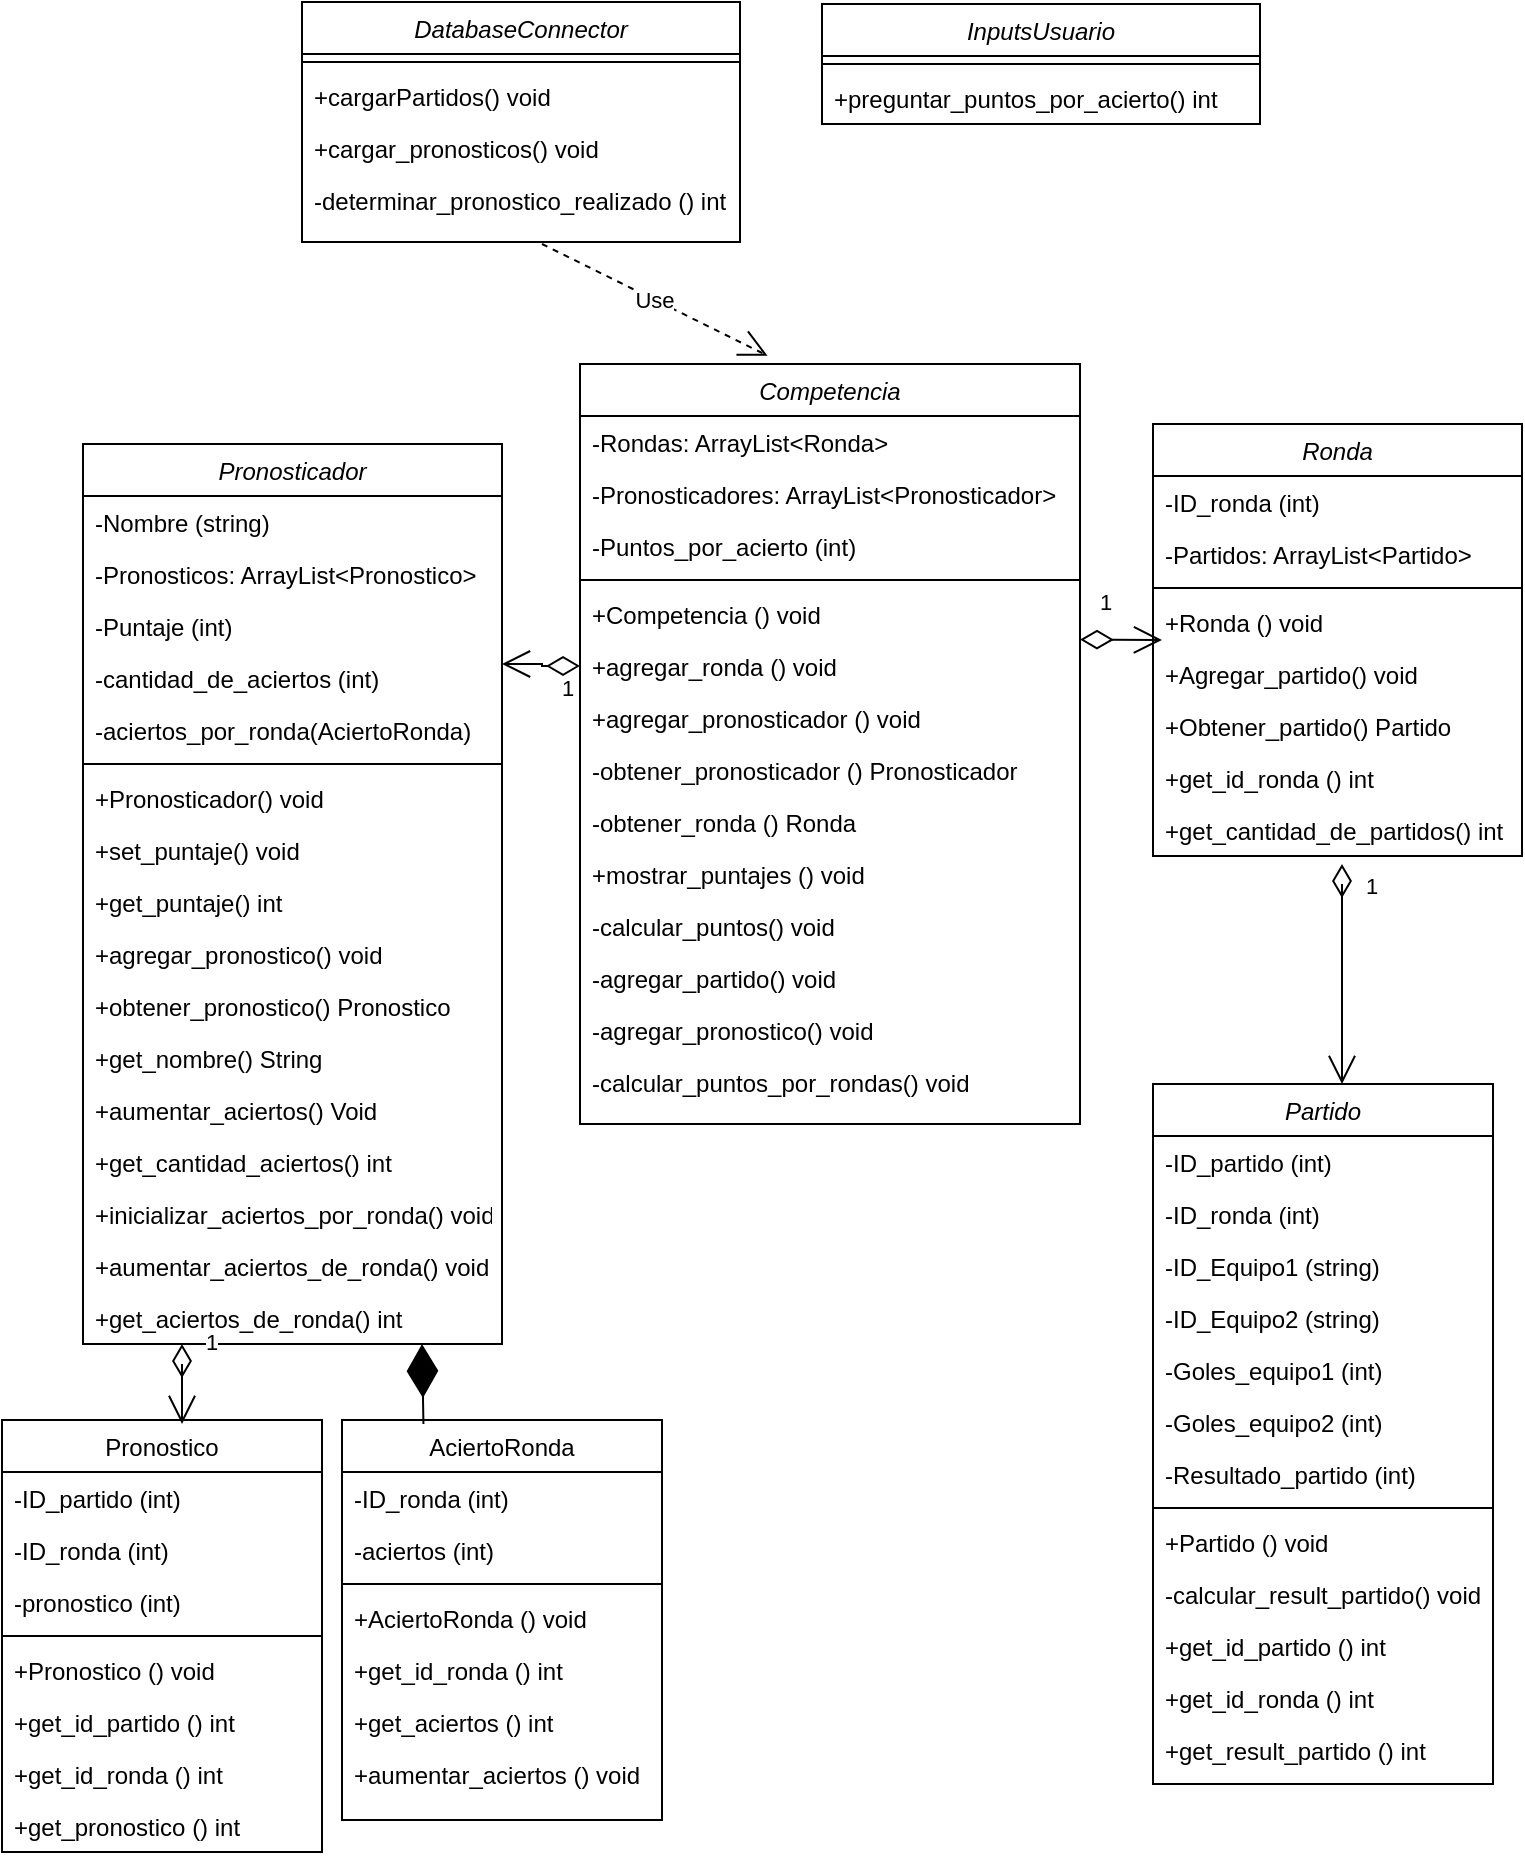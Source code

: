 <mxfile version="20.5.3" type="embed"><diagram id="C5RBs43oDa-KdzZeNtuy" name="Page-1"><mxGraphModel dx="438" dy="300" grid="1" gridSize="10" guides="1" tooltips="1" connect="1" arrows="1" fold="1" page="1" pageScale="1" pageWidth="827" pageHeight="1169" math="0" shadow="0"><root><mxCell id="WIyWlLk6GJQsqaUBKTNV-0"/><mxCell id="WIyWlLk6GJQsqaUBKTNV-1" parent="WIyWlLk6GJQsqaUBKTNV-0"/><mxCell id="zkfFHV4jXpPFQw0GAbJ--0" value="Pronosticador" style="swimlane;fontStyle=2;align=center;verticalAlign=top;childLayout=stackLayout;horizontal=1;startSize=26;horizontalStack=0;resizeParent=1;resizeLast=0;collapsible=1;marginBottom=0;rounded=0;shadow=0;strokeWidth=1;" parent="WIyWlLk6GJQsqaUBKTNV-1" vertex="1"><mxGeometry x="50.5" y="260" width="209.5" height="450" as="geometry"><mxRectangle x="230" y="140" width="160" height="26" as="alternateBounds"/></mxGeometry></mxCell><mxCell id="zkfFHV4jXpPFQw0GAbJ--1" value="-Nombre (string)" style="text;align=left;verticalAlign=top;spacingLeft=4;spacingRight=4;overflow=hidden;rotatable=0;points=[[0,0.5],[1,0.5]];portConstraint=eastwest;" parent="zkfFHV4jXpPFQw0GAbJ--0" vertex="1"><mxGeometry y="26" width="209.5" height="26" as="geometry"/></mxCell><mxCell id="zkfFHV4jXpPFQw0GAbJ--2" value="-Pronosticos: ArrayList&lt;Pronostico&gt;" style="text;align=left;verticalAlign=top;spacingLeft=4;spacingRight=4;overflow=hidden;rotatable=0;points=[[0,0.5],[1,0.5]];portConstraint=eastwest;rounded=0;shadow=0;html=0;" parent="zkfFHV4jXpPFQw0GAbJ--0" vertex="1"><mxGeometry y="52" width="209.5" height="26" as="geometry"/></mxCell><mxCell id="zkfFHV4jXpPFQw0GAbJ--3" value="-Puntaje (int)" style="text;align=left;verticalAlign=top;spacingLeft=4;spacingRight=4;overflow=hidden;rotatable=0;points=[[0,0.5],[1,0.5]];portConstraint=eastwest;rounded=0;shadow=0;html=0;" parent="zkfFHV4jXpPFQw0GAbJ--0" vertex="1"><mxGeometry y="78" width="209.5" height="26" as="geometry"/></mxCell><mxCell id="DqA6YUUayI3n1TD9eymB-11" value="-cantidad_de_aciertos (int)" style="text;align=left;verticalAlign=top;spacingLeft=4;spacingRight=4;overflow=hidden;rotatable=0;points=[[0,0.5],[1,0.5]];portConstraint=eastwest;" parent="zkfFHV4jXpPFQw0GAbJ--0" vertex="1"><mxGeometry y="104" width="209.5" height="26" as="geometry"/></mxCell><mxCell id="xFA1fQ65oce24mrFbZnE-10" value="-aciertos_por_ronda(AciertoRonda)" style="text;align=left;verticalAlign=top;spacingLeft=4;spacingRight=4;overflow=hidden;rotatable=0;points=[[0,0.5],[1,0.5]];portConstraint=eastwest;" parent="zkfFHV4jXpPFQw0GAbJ--0" vertex="1"><mxGeometry y="130" width="209.5" height="26" as="geometry"/></mxCell><mxCell id="zkfFHV4jXpPFQw0GAbJ--4" value="" style="line;html=1;strokeWidth=1;align=left;verticalAlign=middle;spacingTop=-1;spacingLeft=3;spacingRight=3;rotatable=0;labelPosition=right;points=[];portConstraint=eastwest;" parent="zkfFHV4jXpPFQw0GAbJ--0" vertex="1"><mxGeometry y="156" width="209.5" height="8" as="geometry"/></mxCell><mxCell id="6R7G5v0geCEUhkNt8KJi-0" value="+Pronosticador() void" style="text;align=left;verticalAlign=top;spacingLeft=4;spacingRight=4;overflow=hidden;rotatable=0;points=[[0,0.5],[1,0.5]];portConstraint=eastwest;rounded=0;shadow=0;html=0;" parent="zkfFHV4jXpPFQw0GAbJ--0" vertex="1"><mxGeometry y="164" width="209.5" height="26" as="geometry"/></mxCell><mxCell id="6R7G5v0geCEUhkNt8KJi-1" value="+set_puntaje() void" style="text;align=left;verticalAlign=top;spacingLeft=4;spacingRight=4;overflow=hidden;rotatable=0;points=[[0,0.5],[1,0.5]];portConstraint=eastwest;rounded=0;shadow=0;html=0;" parent="zkfFHV4jXpPFQw0GAbJ--0" vertex="1"><mxGeometry y="190" width="209.5" height="26" as="geometry"/></mxCell><mxCell id="6R7G5v0geCEUhkNt8KJi-2" value="+get_puntaje() int" style="text;align=left;verticalAlign=top;spacingLeft=4;spacingRight=4;overflow=hidden;rotatable=0;points=[[0,0.5],[1,0.5]];portConstraint=eastwest;rounded=0;shadow=0;html=0;" parent="zkfFHV4jXpPFQw0GAbJ--0" vertex="1"><mxGeometry y="216" width="209.5" height="26" as="geometry"/></mxCell><mxCell id="6R7G5v0geCEUhkNt8KJi-11" value="+agregar_pronostico() void" style="text;align=left;verticalAlign=top;spacingLeft=4;spacingRight=4;overflow=hidden;rotatable=0;points=[[0,0.5],[1,0.5]];portConstraint=eastwest;rounded=0;shadow=0;html=0;" parent="zkfFHV4jXpPFQw0GAbJ--0" vertex="1"><mxGeometry y="242" width="209.5" height="26" as="geometry"/></mxCell><mxCell id="6R7G5v0geCEUhkNt8KJi-54" value="+obtener_pronostico() Pronostico" style="text;align=left;verticalAlign=top;spacingLeft=4;spacingRight=4;overflow=hidden;rotatable=0;points=[[0,0.5],[1,0.5]];portConstraint=eastwest;rounded=0;shadow=0;html=0;" parent="zkfFHV4jXpPFQw0GAbJ--0" vertex="1"><mxGeometry y="268" width="209.5" height="26" as="geometry"/></mxCell><mxCell id="vWc4QgYB8OH_UsFIo5gL-0" value="+get_nombre() String" style="text;align=left;verticalAlign=top;spacingLeft=4;spacingRight=4;overflow=hidden;rotatable=0;points=[[0,0.5],[1,0.5]];portConstraint=eastwest;rounded=0;shadow=0;html=0;" parent="zkfFHV4jXpPFQw0GAbJ--0" vertex="1"><mxGeometry y="294" width="209.5" height="26" as="geometry"/></mxCell><mxCell id="DqA6YUUayI3n1TD9eymB-10" value="+aumentar_aciertos() Void" style="text;align=left;verticalAlign=top;spacingLeft=4;spacingRight=4;overflow=hidden;rotatable=0;points=[[0,0.5],[1,0.5]];portConstraint=eastwest;rounded=0;shadow=0;html=0;" parent="zkfFHV4jXpPFQw0GAbJ--0" vertex="1"><mxGeometry y="320" width="209.5" height="26" as="geometry"/></mxCell><mxCell id="DqA6YUUayI3n1TD9eymB-12" value="+get_cantidad_aciertos() int" style="text;align=left;verticalAlign=top;spacingLeft=4;spacingRight=4;overflow=hidden;rotatable=0;points=[[0,0.5],[1,0.5]];portConstraint=eastwest;rounded=0;shadow=0;html=0;" parent="zkfFHV4jXpPFQw0GAbJ--0" vertex="1"><mxGeometry y="346" width="209.5" height="26" as="geometry"/></mxCell><mxCell id="xFA1fQ65oce24mrFbZnE-11" value="+inicializar_aciertos_por_ronda() void" style="text;align=left;verticalAlign=top;spacingLeft=4;spacingRight=4;overflow=hidden;rotatable=0;points=[[0,0.5],[1,0.5]];portConstraint=eastwest;rounded=0;shadow=0;html=0;" parent="zkfFHV4jXpPFQw0GAbJ--0" vertex="1"><mxGeometry y="372" width="209.5" height="26" as="geometry"/></mxCell><mxCell id="xFA1fQ65oce24mrFbZnE-9" value="+aumentar_aciertos_de_ronda() void" style="text;align=left;verticalAlign=top;spacingLeft=4;spacingRight=4;overflow=hidden;rotatable=0;points=[[0,0.5],[1,0.5]];portConstraint=eastwest;rounded=0;shadow=0;html=0;" parent="zkfFHV4jXpPFQw0GAbJ--0" vertex="1"><mxGeometry y="398" width="209.5" height="26" as="geometry"/></mxCell><mxCell id="xFA1fQ65oce24mrFbZnE-12" value="+get_aciertos_de_ronda() int" style="text;align=left;verticalAlign=top;spacingLeft=4;spacingRight=4;overflow=hidden;rotatable=0;points=[[0,0.5],[1,0.5]];portConstraint=eastwest;rounded=0;shadow=0;html=0;" parent="zkfFHV4jXpPFQw0GAbJ--0" vertex="1"><mxGeometry y="424" width="209.5" height="26" as="geometry"/></mxCell><mxCell id="zkfFHV4jXpPFQw0GAbJ--17" value="Pronostico" style="swimlane;fontStyle=0;align=center;verticalAlign=top;childLayout=stackLayout;horizontal=1;startSize=26;horizontalStack=0;resizeParent=1;resizeLast=0;collapsible=1;marginBottom=0;rounded=0;shadow=0;strokeWidth=1;" parent="WIyWlLk6GJQsqaUBKTNV-1" vertex="1"><mxGeometry x="10" y="748" width="160" height="216" as="geometry"><mxRectangle x="550" y="140" width="160" height="26" as="alternateBounds"/></mxGeometry></mxCell><mxCell id="zkfFHV4jXpPFQw0GAbJ--18" value="-ID_partido (int)" style="text;align=left;verticalAlign=top;spacingLeft=4;spacingRight=4;overflow=hidden;rotatable=0;points=[[0,0.5],[1,0.5]];portConstraint=eastwest;" parent="zkfFHV4jXpPFQw0GAbJ--17" vertex="1"><mxGeometry y="26" width="160" height="26" as="geometry"/></mxCell><mxCell id="zkfFHV4jXpPFQw0GAbJ--19" value="-ID_ronda (int)" style="text;align=left;verticalAlign=top;spacingLeft=4;spacingRight=4;overflow=hidden;rotatable=0;points=[[0,0.5],[1,0.5]];portConstraint=eastwest;rounded=0;shadow=0;html=0;" parent="zkfFHV4jXpPFQw0GAbJ--17" vertex="1"><mxGeometry y="52" width="160" height="26" as="geometry"/></mxCell><mxCell id="zkfFHV4jXpPFQw0GAbJ--20" value="-pronostico (int)" style="text;align=left;verticalAlign=top;spacingLeft=4;spacingRight=4;overflow=hidden;rotatable=0;points=[[0,0.5],[1,0.5]];portConstraint=eastwest;rounded=0;shadow=0;html=0;" parent="zkfFHV4jXpPFQw0GAbJ--17" vertex="1"><mxGeometry y="78" width="160" height="26" as="geometry"/></mxCell><mxCell id="zkfFHV4jXpPFQw0GAbJ--23" value="" style="line;html=1;strokeWidth=1;align=left;verticalAlign=middle;spacingTop=-1;spacingLeft=3;spacingRight=3;rotatable=0;labelPosition=right;points=[];portConstraint=eastwest;" parent="zkfFHV4jXpPFQw0GAbJ--17" vertex="1"><mxGeometry y="104" width="160" height="8" as="geometry"/></mxCell><mxCell id="zkfFHV4jXpPFQw0GAbJ--24" value="+Pronostico () void" style="text;align=left;verticalAlign=top;spacingLeft=4;spacingRight=4;overflow=hidden;rotatable=0;points=[[0,0.5],[1,0.5]];portConstraint=eastwest;" parent="zkfFHV4jXpPFQw0GAbJ--17" vertex="1"><mxGeometry y="112" width="160" height="26" as="geometry"/></mxCell><mxCell id="zkfFHV4jXpPFQw0GAbJ--25" value="+get_id_partido () int" style="text;align=left;verticalAlign=top;spacingLeft=4;spacingRight=4;overflow=hidden;rotatable=0;points=[[0,0.5],[1,0.5]];portConstraint=eastwest;" parent="zkfFHV4jXpPFQw0GAbJ--17" vertex="1"><mxGeometry y="138" width="160" height="26" as="geometry"/></mxCell><mxCell id="6R7G5v0geCEUhkNt8KJi-12" value="+get_id_ronda () int" style="text;align=left;verticalAlign=top;spacingLeft=4;spacingRight=4;overflow=hidden;rotatable=0;points=[[0,0.5],[1,0.5]];portConstraint=eastwest;" parent="zkfFHV4jXpPFQw0GAbJ--17" vertex="1"><mxGeometry y="164" width="160" height="26" as="geometry"/></mxCell><mxCell id="6R7G5v0geCEUhkNt8KJi-13" value="+get_pronostico () int" style="text;align=left;verticalAlign=top;spacingLeft=4;spacingRight=4;overflow=hidden;rotatable=0;points=[[0,0.5],[1,0.5]];portConstraint=eastwest;" parent="zkfFHV4jXpPFQw0GAbJ--17" vertex="1"><mxGeometry y="190" width="160" height="26" as="geometry"/></mxCell><mxCell id="6R7G5v0geCEUhkNt8KJi-14" value="Partido" style="swimlane;fontStyle=2;align=center;verticalAlign=top;childLayout=stackLayout;horizontal=1;startSize=26;horizontalStack=0;resizeParent=1;resizeLast=0;collapsible=1;marginBottom=0;rounded=0;shadow=0;strokeWidth=1;" parent="WIyWlLk6GJQsqaUBKTNV-1" vertex="1"><mxGeometry x="585.5" y="580" width="170" height="350" as="geometry"><mxRectangle x="230" y="140" width="160" height="26" as="alternateBounds"/></mxGeometry></mxCell><mxCell id="6R7G5v0geCEUhkNt8KJi-15" value="-ID_partido (int)" style="text;align=left;verticalAlign=top;spacingLeft=4;spacingRight=4;overflow=hidden;rotatable=0;points=[[0,0.5],[1,0.5]];portConstraint=eastwest;" parent="6R7G5v0geCEUhkNt8KJi-14" vertex="1"><mxGeometry y="26" width="170" height="26" as="geometry"/></mxCell><mxCell id="6R7G5v0geCEUhkNt8KJi-16" value="-ID_ronda (int)" style="text;align=left;verticalAlign=top;spacingLeft=4;spacingRight=4;overflow=hidden;rotatable=0;points=[[0,0.5],[1,0.5]];portConstraint=eastwest;rounded=0;shadow=0;html=0;" parent="6R7G5v0geCEUhkNt8KJi-14" vertex="1"><mxGeometry y="52" width="170" height="26" as="geometry"/></mxCell><mxCell id="6R7G5v0geCEUhkNt8KJi-17" value="-ID_Equipo1 (string)" style="text;align=left;verticalAlign=top;spacingLeft=4;spacingRight=4;overflow=hidden;rotatable=0;points=[[0,0.5],[1,0.5]];portConstraint=eastwest;rounded=0;shadow=0;html=0;" parent="6R7G5v0geCEUhkNt8KJi-14" vertex="1"><mxGeometry y="78" width="170" height="26" as="geometry"/></mxCell><mxCell id="6R7G5v0geCEUhkNt8KJi-23" value="-ID_Equipo2 (string)" style="text;align=left;verticalAlign=top;spacingLeft=4;spacingRight=4;overflow=hidden;rotatable=0;points=[[0,0.5],[1,0.5]];portConstraint=eastwest;rounded=0;shadow=0;html=0;" parent="6R7G5v0geCEUhkNt8KJi-14" vertex="1"><mxGeometry y="104" width="170" height="26" as="geometry"/></mxCell><mxCell id="6R7G5v0geCEUhkNt8KJi-24" value="-Goles_equipo1 (int)" style="text;align=left;verticalAlign=top;spacingLeft=4;spacingRight=4;overflow=hidden;rotatable=0;points=[[0,0.5],[1,0.5]];portConstraint=eastwest;rounded=0;shadow=0;html=0;" parent="6R7G5v0geCEUhkNt8KJi-14" vertex="1"><mxGeometry y="130" width="170" height="26" as="geometry"/></mxCell><mxCell id="6R7G5v0geCEUhkNt8KJi-25" value="-Goles_equipo2 (int)" style="text;align=left;verticalAlign=top;spacingLeft=4;spacingRight=4;overflow=hidden;rotatable=0;points=[[0,0.5],[1,0.5]];portConstraint=eastwest;rounded=0;shadow=0;html=0;" parent="6R7G5v0geCEUhkNt8KJi-14" vertex="1"><mxGeometry y="156" width="170" height="26" as="geometry"/></mxCell><mxCell id="6R7G5v0geCEUhkNt8KJi-26" value="-Resultado_partido (int)" style="text;align=left;verticalAlign=top;spacingLeft=4;spacingRight=4;overflow=hidden;rotatable=0;points=[[0,0.5],[1,0.5]];portConstraint=eastwest;rounded=0;shadow=0;html=0;" parent="6R7G5v0geCEUhkNt8KJi-14" vertex="1"><mxGeometry y="182" width="170" height="26" as="geometry"/></mxCell><mxCell id="6R7G5v0geCEUhkNt8KJi-18" value="" style="line;html=1;strokeWidth=1;align=left;verticalAlign=middle;spacingTop=-1;spacingLeft=3;spacingRight=3;rotatable=0;labelPosition=right;points=[];portConstraint=eastwest;" parent="6R7G5v0geCEUhkNt8KJi-14" vertex="1"><mxGeometry y="208" width="170" height="8" as="geometry"/></mxCell><mxCell id="6R7G5v0geCEUhkNt8KJi-19" value="+Partido () void" style="text;align=left;verticalAlign=top;spacingLeft=4;spacingRight=4;overflow=hidden;rotatable=0;points=[[0,0.5],[1,0.5]];portConstraint=eastwest;rounded=0;shadow=0;html=0;" parent="6R7G5v0geCEUhkNt8KJi-14" vertex="1"><mxGeometry y="216" width="170" height="26" as="geometry"/></mxCell><mxCell id="6R7G5v0geCEUhkNt8KJi-20" value="-calcular_result_partido() void" style="text;align=left;verticalAlign=top;spacingLeft=4;spacingRight=4;overflow=hidden;rotatable=0;points=[[0,0.5],[1,0.5]];portConstraint=eastwest;rounded=0;shadow=0;html=0;" parent="6R7G5v0geCEUhkNt8KJi-14" vertex="1"><mxGeometry y="242" width="170" height="26" as="geometry"/></mxCell><mxCell id="6R7G5v0geCEUhkNt8KJi-21" value="+get_id_partido () int" style="text;align=left;verticalAlign=top;spacingLeft=4;spacingRight=4;overflow=hidden;rotatable=0;points=[[0,0.5],[1,0.5]];portConstraint=eastwest;rounded=0;shadow=0;html=0;" parent="6R7G5v0geCEUhkNt8KJi-14" vertex="1"><mxGeometry y="268" width="170" height="26" as="geometry"/></mxCell><mxCell id="6R7G5v0geCEUhkNt8KJi-22" value="+get_id_ronda () int" style="text;align=left;verticalAlign=top;spacingLeft=4;spacingRight=4;overflow=hidden;rotatable=0;points=[[0,0.5],[1,0.5]];portConstraint=eastwest;rounded=0;shadow=0;html=0;" parent="6R7G5v0geCEUhkNt8KJi-14" vertex="1"><mxGeometry y="294" width="170" height="26" as="geometry"/></mxCell><mxCell id="6R7G5v0geCEUhkNt8KJi-28" value="+get_result_partido () int" style="text;align=left;verticalAlign=top;spacingLeft=4;spacingRight=4;overflow=hidden;rotatable=0;points=[[0,0.5],[1,0.5]];portConstraint=eastwest;rounded=0;shadow=0;html=0;" parent="6R7G5v0geCEUhkNt8KJi-14" vertex="1"><mxGeometry y="320" width="170" height="26" as="geometry"/></mxCell><mxCell id="6R7G5v0geCEUhkNt8KJi-40" value="Ronda" style="swimlane;fontStyle=2;align=center;verticalAlign=top;childLayout=stackLayout;horizontal=1;startSize=26;horizontalStack=0;resizeParent=1;resizeLast=0;collapsible=1;marginBottom=0;rounded=0;shadow=0;strokeWidth=1;" parent="WIyWlLk6GJQsqaUBKTNV-1" vertex="1"><mxGeometry x="585.5" y="250" width="184.5" height="216" as="geometry"><mxRectangle x="230" y="140" width="160" height="26" as="alternateBounds"/></mxGeometry></mxCell><mxCell id="6R7G5v0geCEUhkNt8KJi-42" value="-ID_ronda (int)" style="text;align=left;verticalAlign=top;spacingLeft=4;spacingRight=4;overflow=hidden;rotatable=0;points=[[0,0.5],[1,0.5]];portConstraint=eastwest;rounded=0;shadow=0;html=0;" parent="6R7G5v0geCEUhkNt8KJi-40" vertex="1"><mxGeometry y="26" width="184.5" height="26" as="geometry"/></mxCell><mxCell id="6R7G5v0geCEUhkNt8KJi-43" value="-Partidos: ArrayList&lt;Partido&gt;" style="text;align=left;verticalAlign=top;spacingLeft=4;spacingRight=4;overflow=hidden;rotatable=0;points=[[0,0.5],[1,0.5]];portConstraint=eastwest;rounded=0;shadow=0;html=0;" parent="6R7G5v0geCEUhkNt8KJi-40" vertex="1"><mxGeometry y="52" width="184.5" height="26" as="geometry"/></mxCell><mxCell id="6R7G5v0geCEUhkNt8KJi-48" value="" style="line;html=1;strokeWidth=1;align=left;verticalAlign=middle;spacingTop=-1;spacingLeft=3;spacingRight=3;rotatable=0;labelPosition=right;points=[];portConstraint=eastwest;" parent="6R7G5v0geCEUhkNt8KJi-40" vertex="1"><mxGeometry y="78" width="184.5" height="8" as="geometry"/></mxCell><mxCell id="6R7G5v0geCEUhkNt8KJi-49" value="+Ronda () void" style="text;align=left;verticalAlign=top;spacingLeft=4;spacingRight=4;overflow=hidden;rotatable=0;points=[[0,0.5],[1,0.5]];portConstraint=eastwest;rounded=0;shadow=0;html=0;" parent="6R7G5v0geCEUhkNt8KJi-40" vertex="1"><mxGeometry y="86" width="184.5" height="26" as="geometry"/></mxCell><mxCell id="6R7G5v0geCEUhkNt8KJi-50" value="+Agregar_partido() void" style="text;align=left;verticalAlign=top;spacingLeft=4;spacingRight=4;overflow=hidden;rotatable=0;points=[[0,0.5],[1,0.5]];portConstraint=eastwest;rounded=0;shadow=0;html=0;" parent="6R7G5v0geCEUhkNt8KJi-40" vertex="1"><mxGeometry y="112" width="184.5" height="26" as="geometry"/></mxCell><mxCell id="6R7G5v0geCEUhkNt8KJi-51" value="+Obtener_partido() Partido" style="text;align=left;verticalAlign=top;spacingLeft=4;spacingRight=4;overflow=hidden;rotatable=0;points=[[0,0.5],[1,0.5]];portConstraint=eastwest;rounded=0;shadow=0;html=0;" parent="6R7G5v0geCEUhkNt8KJi-40" vertex="1"><mxGeometry y="138" width="184.5" height="26" as="geometry"/></mxCell><mxCell id="6R7G5v0geCEUhkNt8KJi-52" value="+get_id_ronda () int" style="text;align=left;verticalAlign=top;spacingLeft=4;spacingRight=4;overflow=hidden;rotatable=0;points=[[0,0.5],[1,0.5]];portConstraint=eastwest;rounded=0;shadow=0;html=0;" parent="6R7G5v0geCEUhkNt8KJi-40" vertex="1"><mxGeometry y="164" width="184.5" height="26" as="geometry"/></mxCell><mxCell id="xFA1fQ65oce24mrFbZnE-8" value="+get_cantidad_de_partidos() int" style="text;align=left;verticalAlign=top;spacingLeft=4;spacingRight=4;overflow=hidden;rotatable=0;points=[[0,0.5],[1,0.5]];portConstraint=eastwest;rounded=0;shadow=0;html=0;" parent="6R7G5v0geCEUhkNt8KJi-40" vertex="1"><mxGeometry y="190" width="184.5" height="26" as="geometry"/></mxCell><mxCell id="6R7G5v0geCEUhkNt8KJi-55" value="Competencia" style="swimlane;fontStyle=2;align=center;verticalAlign=top;childLayout=stackLayout;horizontal=1;startSize=26;horizontalStack=0;resizeParent=1;resizeLast=0;collapsible=1;marginBottom=0;rounded=0;shadow=0;strokeWidth=1;" parent="WIyWlLk6GJQsqaUBKTNV-1" vertex="1"><mxGeometry x="299" y="220" width="250" height="380" as="geometry"><mxRectangle x="230" y="140" width="160" height="26" as="alternateBounds"/></mxGeometry></mxCell><mxCell id="6R7G5v0geCEUhkNt8KJi-56" value="-Rondas: ArrayList&lt;Ronda&gt;" style="text;align=left;verticalAlign=top;spacingLeft=4;spacingRight=4;overflow=hidden;rotatable=0;points=[[0,0.5],[1,0.5]];portConstraint=eastwest;" parent="6R7G5v0geCEUhkNt8KJi-55" vertex="1"><mxGeometry y="26" width="250" height="26" as="geometry"/></mxCell><mxCell id="6R7G5v0geCEUhkNt8KJi-58" value="-Pronosticadores: ArrayList&lt;Pronosticador&gt;" style="text;align=left;verticalAlign=top;spacingLeft=4;spacingRight=4;overflow=hidden;rotatable=0;points=[[0,0.5],[1,0.5]];portConstraint=eastwest;rounded=0;shadow=0;html=0;" parent="6R7G5v0geCEUhkNt8KJi-55" vertex="1"><mxGeometry y="52" width="250" height="26" as="geometry"/></mxCell><mxCell id="CmX-zhRA13QZSJkFOn4o-8" value="-Puntos_por_acierto (int)" style="text;align=left;verticalAlign=top;spacingLeft=4;spacingRight=4;overflow=hidden;rotatable=0;points=[[0,0.5],[1,0.5]];portConstraint=eastwest;rounded=0;shadow=0;html=0;" parent="6R7G5v0geCEUhkNt8KJi-55" vertex="1"><mxGeometry y="78" width="250" height="26" as="geometry"/></mxCell><mxCell id="6R7G5v0geCEUhkNt8KJi-63" value="" style="line;html=1;strokeWidth=1;align=left;verticalAlign=middle;spacingTop=-1;spacingLeft=3;spacingRight=3;rotatable=0;labelPosition=right;points=[];portConstraint=eastwest;" parent="6R7G5v0geCEUhkNt8KJi-55" vertex="1"><mxGeometry y="104" width="250" height="8" as="geometry"/></mxCell><mxCell id="6R7G5v0geCEUhkNt8KJi-64" value="+Competencia () void" style="text;align=left;verticalAlign=top;spacingLeft=4;spacingRight=4;overflow=hidden;rotatable=0;points=[[0,0.5],[1,0.5]];portConstraint=eastwest;rounded=0;shadow=0;html=0;" parent="6R7G5v0geCEUhkNt8KJi-55" vertex="1"><mxGeometry y="112" width="250" height="26" as="geometry"/></mxCell><mxCell id="11" value="1" style="endArrow=open;html=1;endSize=12;startArrow=diamondThin;startSize=14;startFill=0;edgeStyle=orthogonalEdgeStyle;align=left;verticalAlign=bottom;rounded=0;" edge="1" parent="6R7G5v0geCEUhkNt8KJi-55" source="6R7G5v0geCEUhkNt8KJi-65"><mxGeometry x="-0.429" y="20" relative="1" as="geometry"><mxPoint x="31" y="140" as="sourcePoint"/><mxPoint x="-39" y="150" as="targetPoint"/><Array as="points"><mxPoint x="-19" y="151"/><mxPoint x="-19" y="150"/></Array><mxPoint as="offset"/></mxGeometry></mxCell><mxCell id="6R7G5v0geCEUhkNt8KJi-65" value="+agregar_ronda () void" style="text;align=left;verticalAlign=top;spacingLeft=4;spacingRight=4;overflow=hidden;rotatable=0;points=[[0,0.5],[1,0.5]];portConstraint=eastwest;rounded=0;shadow=0;html=0;" parent="6R7G5v0geCEUhkNt8KJi-55" vertex="1"><mxGeometry y="138" width="250" height="26" as="geometry"/></mxCell><mxCell id="6R7G5v0geCEUhkNt8KJi-67" value="+agregar_pronosticador () void" style="text;align=left;verticalAlign=top;spacingLeft=4;spacingRight=4;overflow=hidden;rotatable=0;points=[[0,0.5],[1,0.5]];portConstraint=eastwest;rounded=0;shadow=0;html=0;" parent="6R7G5v0geCEUhkNt8KJi-55" vertex="1"><mxGeometry y="164" width="250" height="26" as="geometry"/></mxCell><mxCell id="6R7G5v0geCEUhkNt8KJi-68" value="-obtener_pronosticador () Pronosticador" style="text;align=left;verticalAlign=top;spacingLeft=4;spacingRight=4;overflow=hidden;rotatable=0;points=[[0,0.5],[1,0.5]];portConstraint=eastwest;rounded=0;shadow=0;html=0;" parent="6R7G5v0geCEUhkNt8KJi-55" vertex="1"><mxGeometry y="190" width="250" height="26" as="geometry"/></mxCell><mxCell id="6R7G5v0geCEUhkNt8KJi-70" value="-obtener_ronda () Ronda" style="text;align=left;verticalAlign=top;spacingLeft=4;spacingRight=4;overflow=hidden;rotatable=0;points=[[0,0.5],[1,0.5]];portConstraint=eastwest;rounded=0;shadow=0;html=0;" parent="6R7G5v0geCEUhkNt8KJi-55" vertex="1"><mxGeometry y="216" width="250" height="26" as="geometry"/></mxCell><mxCell id="LDfAkUrohdc3PfYvDBfV-0" value="+mostrar_puntajes () void" style="text;align=left;verticalAlign=top;spacingLeft=4;spacingRight=4;overflow=hidden;rotatable=0;points=[[0,0.5],[1,0.5]];portConstraint=eastwest;rounded=0;shadow=0;html=0;" parent="6R7G5v0geCEUhkNt8KJi-55" vertex="1"><mxGeometry y="242" width="250" height="26" as="geometry"/></mxCell><mxCell id="vWc4QgYB8OH_UsFIo5gL-1" value="-calcular_puntos() void" style="text;align=left;verticalAlign=top;spacingLeft=4;spacingRight=4;overflow=hidden;rotatable=0;points=[[0,0.5],[1,0.5]];portConstraint=eastwest;rounded=0;shadow=0;html=0;" parent="6R7G5v0geCEUhkNt8KJi-55" vertex="1"><mxGeometry y="268" width="250" height="26" as="geometry"/></mxCell><mxCell id="N-he6TgufRWfsQswLdx0-0" value="-agregar_partido() void" style="text;align=left;verticalAlign=top;spacingLeft=4;spacingRight=4;overflow=hidden;rotatable=0;points=[[0,0.5],[1,0.5]];portConstraint=eastwest;rounded=0;shadow=0;html=0;" parent="6R7G5v0geCEUhkNt8KJi-55" vertex="1"><mxGeometry y="294" width="250" height="26" as="geometry"/></mxCell><mxCell id="N-he6TgufRWfsQswLdx0-1" value="-agregar_pronostico() void" style="text;align=left;verticalAlign=top;spacingLeft=4;spacingRight=4;overflow=hidden;rotatable=0;points=[[0,0.5],[1,0.5]];portConstraint=eastwest;rounded=0;shadow=0;html=0;" parent="6R7G5v0geCEUhkNt8KJi-55" vertex="1"><mxGeometry y="320" width="250" height="26" as="geometry"/></mxCell><mxCell id="xFA1fQ65oce24mrFbZnE-14" value="-calcular_puntos_por_rondas() void" style="text;align=left;verticalAlign=top;spacingLeft=4;spacingRight=4;overflow=hidden;rotatable=0;points=[[0,0.5],[1,0.5]];portConstraint=eastwest;rounded=0;shadow=0;html=0;" parent="6R7G5v0geCEUhkNt8KJi-55" vertex="1"><mxGeometry y="346" width="250" height="26" as="geometry"/></mxCell><mxCell id="0" value="DatabaseConnector" style="swimlane;fontStyle=2;align=center;verticalAlign=top;childLayout=stackLayout;horizontal=1;startSize=26;horizontalStack=0;resizeParent=1;resizeLast=0;collapsible=1;marginBottom=0;rounded=0;shadow=0;strokeWidth=1;" parent="WIyWlLk6GJQsqaUBKTNV-1" vertex="1"><mxGeometry x="160" y="39" width="219" height="120" as="geometry"><mxRectangle x="230" y="140" width="160" height="26" as="alternateBounds"/></mxGeometry></mxCell><mxCell id="4" value="" style="line;html=1;strokeWidth=1;align=left;verticalAlign=middle;spacingTop=-1;spacingLeft=3;spacingRight=3;rotatable=0;labelPosition=right;points=[];portConstraint=eastwest;" parent="0" vertex="1"><mxGeometry y="26" width="219" height="8" as="geometry"/></mxCell><mxCell id="5" value="+cargarPartidos() void" style="text;align=left;verticalAlign=top;spacingLeft=4;spacingRight=4;overflow=hidden;rotatable=0;points=[[0,0.5],[1,0.5]];portConstraint=eastwest;rounded=0;shadow=0;html=0;" parent="0" vertex="1"><mxGeometry y="34" width="219" height="26" as="geometry"/></mxCell><mxCell id="7" value="+cargar_pronosticos() void" style="text;align=left;verticalAlign=top;spacingLeft=4;spacingRight=4;overflow=hidden;rotatable=0;points=[[0,0.5],[1,0.5]];portConstraint=eastwest;rounded=0;shadow=0;html=0;" parent="0" vertex="1"><mxGeometry y="60" width="219" height="26" as="geometry"/></mxCell><mxCell id="8" value="-determinar_pronostico_realizado () int" style="text;align=left;verticalAlign=top;spacingLeft=4;spacingRight=4;overflow=hidden;rotatable=0;points=[[0,0.5],[1,0.5]];portConstraint=eastwest;rounded=0;shadow=0;html=0;" parent="0" vertex="1"><mxGeometry y="86" width="219" height="26" as="geometry"/></mxCell><mxCell id="wrRFoq47m3Ph-XUnZJ2_-8" value="InputsUsuario" style="swimlane;fontStyle=2;align=center;verticalAlign=top;childLayout=stackLayout;horizontal=1;startSize=26;horizontalStack=0;resizeParent=1;resizeLast=0;collapsible=1;marginBottom=0;rounded=0;shadow=0;strokeWidth=1;" parent="WIyWlLk6GJQsqaUBKTNV-1" vertex="1"><mxGeometry x="420" y="40" width="219" height="60" as="geometry"><mxRectangle x="230" y="140" width="160" height="26" as="alternateBounds"/></mxGeometry></mxCell><mxCell id="wrRFoq47m3Ph-XUnZJ2_-11" value="" style="line;html=1;strokeWidth=1;align=left;verticalAlign=middle;spacingTop=-1;spacingLeft=3;spacingRight=3;rotatable=0;labelPosition=right;points=[];portConstraint=eastwest;" parent="wrRFoq47m3Ph-XUnZJ2_-8" vertex="1"><mxGeometry y="26" width="219" height="8" as="geometry"/></mxCell><mxCell id="wrRFoq47m3Ph-XUnZJ2_-12" value="+preguntar_puntos_por_acierto() int" style="text;align=left;verticalAlign=top;spacingLeft=4;spacingRight=4;overflow=hidden;rotatable=0;points=[[0,0.5],[1,0.5]];portConstraint=eastwest;rounded=0;shadow=0;html=0;" parent="wrRFoq47m3Ph-XUnZJ2_-8" vertex="1"><mxGeometry y="34" width="219" height="26" as="geometry"/></mxCell><mxCell id="xFA1fQ65oce24mrFbZnE-15" value="AciertoRonda" style="swimlane;fontStyle=0;align=center;verticalAlign=top;childLayout=stackLayout;horizontal=1;startSize=26;horizontalStack=0;resizeParent=1;resizeLast=0;collapsible=1;marginBottom=0;rounded=0;shadow=0;strokeWidth=1;" parent="WIyWlLk6GJQsqaUBKTNV-1" vertex="1"><mxGeometry x="180" y="748" width="160" height="200" as="geometry"><mxRectangle x="550" y="140" width="160" height="26" as="alternateBounds"/></mxGeometry></mxCell><mxCell id="xFA1fQ65oce24mrFbZnE-17" value="-ID_ronda (int)" style="text;align=left;verticalAlign=top;spacingLeft=4;spacingRight=4;overflow=hidden;rotatable=0;points=[[0,0.5],[1,0.5]];portConstraint=eastwest;rounded=0;shadow=0;html=0;" parent="xFA1fQ65oce24mrFbZnE-15" vertex="1"><mxGeometry y="26" width="160" height="26" as="geometry"/></mxCell><mxCell id="xFA1fQ65oce24mrFbZnE-18" value="-aciertos (int)" style="text;align=left;verticalAlign=top;spacingLeft=4;spacingRight=4;overflow=hidden;rotatable=0;points=[[0,0.5],[1,0.5]];portConstraint=eastwest;rounded=0;shadow=0;html=0;" parent="xFA1fQ65oce24mrFbZnE-15" vertex="1"><mxGeometry y="52" width="160" height="26" as="geometry"/></mxCell><mxCell id="xFA1fQ65oce24mrFbZnE-19" value="" style="line;html=1;strokeWidth=1;align=left;verticalAlign=middle;spacingTop=-1;spacingLeft=3;spacingRight=3;rotatable=0;labelPosition=right;points=[];portConstraint=eastwest;" parent="xFA1fQ65oce24mrFbZnE-15" vertex="1"><mxGeometry y="78" width="160" height="8" as="geometry"/></mxCell><mxCell id="xFA1fQ65oce24mrFbZnE-20" value="+AciertoRonda () void" style="text;align=left;verticalAlign=top;spacingLeft=4;spacingRight=4;overflow=hidden;rotatable=0;points=[[0,0.5],[1,0.5]];portConstraint=eastwest;" parent="xFA1fQ65oce24mrFbZnE-15" vertex="1"><mxGeometry y="86" width="160" height="26" as="geometry"/></mxCell><mxCell id="xFA1fQ65oce24mrFbZnE-21" value="+get_id_ronda () int" style="text;align=left;verticalAlign=top;spacingLeft=4;spacingRight=4;overflow=hidden;rotatable=0;points=[[0,0.5],[1,0.5]];portConstraint=eastwest;" parent="xFA1fQ65oce24mrFbZnE-15" vertex="1"><mxGeometry y="112" width="160" height="26" as="geometry"/></mxCell><mxCell id="xFA1fQ65oce24mrFbZnE-22" value="+get_aciertos () int" style="text;align=left;verticalAlign=top;spacingLeft=4;spacingRight=4;overflow=hidden;rotatable=0;points=[[0,0.5],[1,0.5]];portConstraint=eastwest;" parent="xFA1fQ65oce24mrFbZnE-15" vertex="1"><mxGeometry y="138" width="160" height="26" as="geometry"/></mxCell><mxCell id="xFA1fQ65oce24mrFbZnE-23" value="+aumentar_aciertos () void" style="text;align=left;verticalAlign=top;spacingLeft=4;spacingRight=4;overflow=hidden;rotatable=0;points=[[0,0.5],[1,0.5]];portConstraint=eastwest;" parent="xFA1fQ65oce24mrFbZnE-15" vertex="1"><mxGeometry y="164" width="160" height="26" as="geometry"/></mxCell><mxCell id="I3Xu_RByxuuqbmfy5Ynj-14" value="" style="endArrow=diamondThin;endFill=1;endSize=24;html=1;rounded=0;entryX=0.234;entryY=0.966;entryDx=0;entryDy=0;entryPerimeter=0;exitX=0.564;exitY=0.005;exitDx=0;exitDy=0;exitPerimeter=0;" parent="WIyWlLk6GJQsqaUBKTNV-1" edge="1"><mxGeometry width="160" relative="1" as="geometry"><mxPoint x="220.72" y="749.96" as="sourcePoint"/><mxPoint x="220.003" y="709.996" as="targetPoint"/></mxGeometry></mxCell><mxCell id="mRyRR99_jgQxrSxdJSSz-8" value="Use" style="endArrow=open;endSize=12;dashed=1;html=1;rounded=0;entryX=0.375;entryY=-0.011;entryDx=0;entryDy=0;entryPerimeter=0;" parent="WIyWlLk6GJQsqaUBKTNV-1" target="6R7G5v0geCEUhkNt8KJi-55" edge="1"><mxGeometry width="160" relative="1" as="geometry"><mxPoint x="280" y="160" as="sourcePoint"/><mxPoint x="370" y="200" as="targetPoint"/></mxGeometry></mxCell><mxCell id="9" value="1" style="endArrow=open;html=1;endSize=12;startArrow=diamondThin;startSize=14;startFill=0;edgeStyle=orthogonalEdgeStyle;align=left;verticalAlign=bottom;rounded=0;" edge="1" parent="WIyWlLk6GJQsqaUBKTNV-1"><mxGeometry x="-0.636" y="10" relative="1" as="geometry"><mxPoint x="680" y="470" as="sourcePoint"/><mxPoint x="680" y="580" as="targetPoint"/><Array as="points"><mxPoint x="680" y="480"/><mxPoint x="680" y="577"/></Array><mxPoint as="offset"/></mxGeometry></mxCell><mxCell id="10" value="1" style="endArrow=open;html=1;endSize=12;startArrow=diamondThin;startSize=14;startFill=0;edgeStyle=orthogonalEdgeStyle;align=left;verticalAlign=bottom;rounded=0;" edge="1" parent="WIyWlLk6GJQsqaUBKTNV-1"><mxGeometry x="-0.636" y="10" relative="1" as="geometry"><mxPoint x="100" y="710" as="sourcePoint"/><mxPoint x="100" y="750" as="targetPoint"/><Array as="points"><mxPoint x="100" y="720"/><mxPoint x="100" y="817"/></Array><mxPoint as="offset"/></mxGeometry></mxCell><mxCell id="12" value="1" style="endArrow=open;html=1;endSize=12;startArrow=diamondThin;startSize=14;startFill=0;edgeStyle=orthogonalEdgeStyle;align=left;verticalAlign=bottom;rounded=0;" edge="1" parent="WIyWlLk6GJQsqaUBKTNV-1"><mxGeometry x="-0.636" y="10" relative="1" as="geometry"><mxPoint x="549" y="357.76" as="sourcePoint"/><mxPoint x="590" y="358" as="targetPoint"/><Array as="points"><mxPoint x="549" y="357.76"/></Array><mxPoint as="offset"/></mxGeometry></mxCell></root></mxGraphModel></diagram></mxfile>